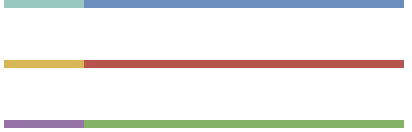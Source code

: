 <mxfile version="18.1.3" type="github">
  <diagram id="W9CLxcM4xHkw4j6QIjTj" name="Page-1">
    <mxGraphModel dx="505" dy="306" grid="1" gridSize="10" guides="1" tooltips="1" connect="1" arrows="1" fold="1" page="1" pageScale="1" pageWidth="827" pageHeight="1169" math="0" shadow="0">
      <root>
        <mxCell id="0" />
        <mxCell id="1" parent="0" />
        <mxCell id="WHgoRAr8FlT6cZ9x1yEm-2" value="" style="endArrow=none;html=1;rounded=0;curved=1;strokeWidth=4;fillColor=#dae8fc;strokeColor=#6c8ebf;" edge="1" parent="1">
          <mxGeometry width="50" height="50" relative="1" as="geometry">
            <mxPoint x="153" y="170" as="sourcePoint" />
            <mxPoint x="313" y="170" as="targetPoint" />
          </mxGeometry>
        </mxCell>
        <mxCell id="WHgoRAr8FlT6cZ9x1yEm-3" value="" style="endArrow=none;html=1;rounded=0;curved=1;strokeWidth=4;fillColor=#f8cecc;strokeColor=#b85450;" edge="1" parent="1">
          <mxGeometry width="50" height="50" relative="1" as="geometry">
            <mxPoint x="153" y="200" as="sourcePoint" />
            <mxPoint x="313.0" y="200" as="targetPoint" />
          </mxGeometry>
        </mxCell>
        <mxCell id="WHgoRAr8FlT6cZ9x1yEm-4" value="" style="endArrow=none;html=1;rounded=0;curved=1;strokeWidth=4;fillColor=#d5e8d4;strokeColor=#82b366;" edge="1" parent="1">
          <mxGeometry width="50" height="50" relative="1" as="geometry">
            <mxPoint x="153" y="230" as="sourcePoint" />
            <mxPoint x="313.0" y="230" as="targetPoint" />
          </mxGeometry>
        </mxCell>
        <mxCell id="WHgoRAr8FlT6cZ9x1yEm-5" value="" style="endArrow=none;html=1;rounded=0;strokeColor=#9AC7BF;strokeWidth=4;curved=1;fillColor=#fad9d5;" edge="1" parent="1">
          <mxGeometry width="50" height="50" relative="1" as="geometry">
            <mxPoint x="113" y="170" as="sourcePoint" />
            <mxPoint x="153" y="170" as="targetPoint" />
          </mxGeometry>
        </mxCell>
        <mxCell id="WHgoRAr8FlT6cZ9x1yEm-6" value="" style="endArrow=none;html=1;rounded=0;strokeColor=#d6b656;strokeWidth=4;curved=1;fillColor=#fff2cc;gradientColor=#ffd966;" edge="1" parent="1">
          <mxGeometry width="50" height="50" relative="1" as="geometry">
            <mxPoint x="113" y="200" as="sourcePoint" />
            <mxPoint x="153" y="200" as="targetPoint" />
          </mxGeometry>
        </mxCell>
        <mxCell id="WHgoRAr8FlT6cZ9x1yEm-7" value="" style="endArrow=none;html=1;rounded=0;strokeColor=#9673a6;strokeWidth=4;curved=1;fillColor=#e1d5e7;" edge="1" parent="1">
          <mxGeometry width="50" height="50" relative="1" as="geometry">
            <mxPoint x="113" y="230" as="sourcePoint" />
            <mxPoint x="153" y="230" as="targetPoint" />
          </mxGeometry>
        </mxCell>
      </root>
    </mxGraphModel>
  </diagram>
</mxfile>

